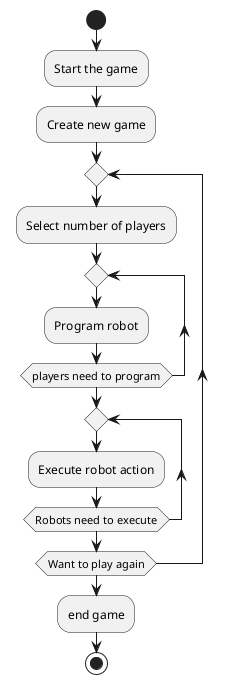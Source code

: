@startuml
'https://plantuml.com/activity-diagram-beta

start
    :Start the game;
    :Create new game;
    repeat
        :Select number of players;
        repeat
            :Program robot;
        repeat while(players need to program)
        repeat
            :Execute robot action;
        repeat while(Robots need to execute)
    repeat while(Want to play again)
    :end game;
stop

@enduml
